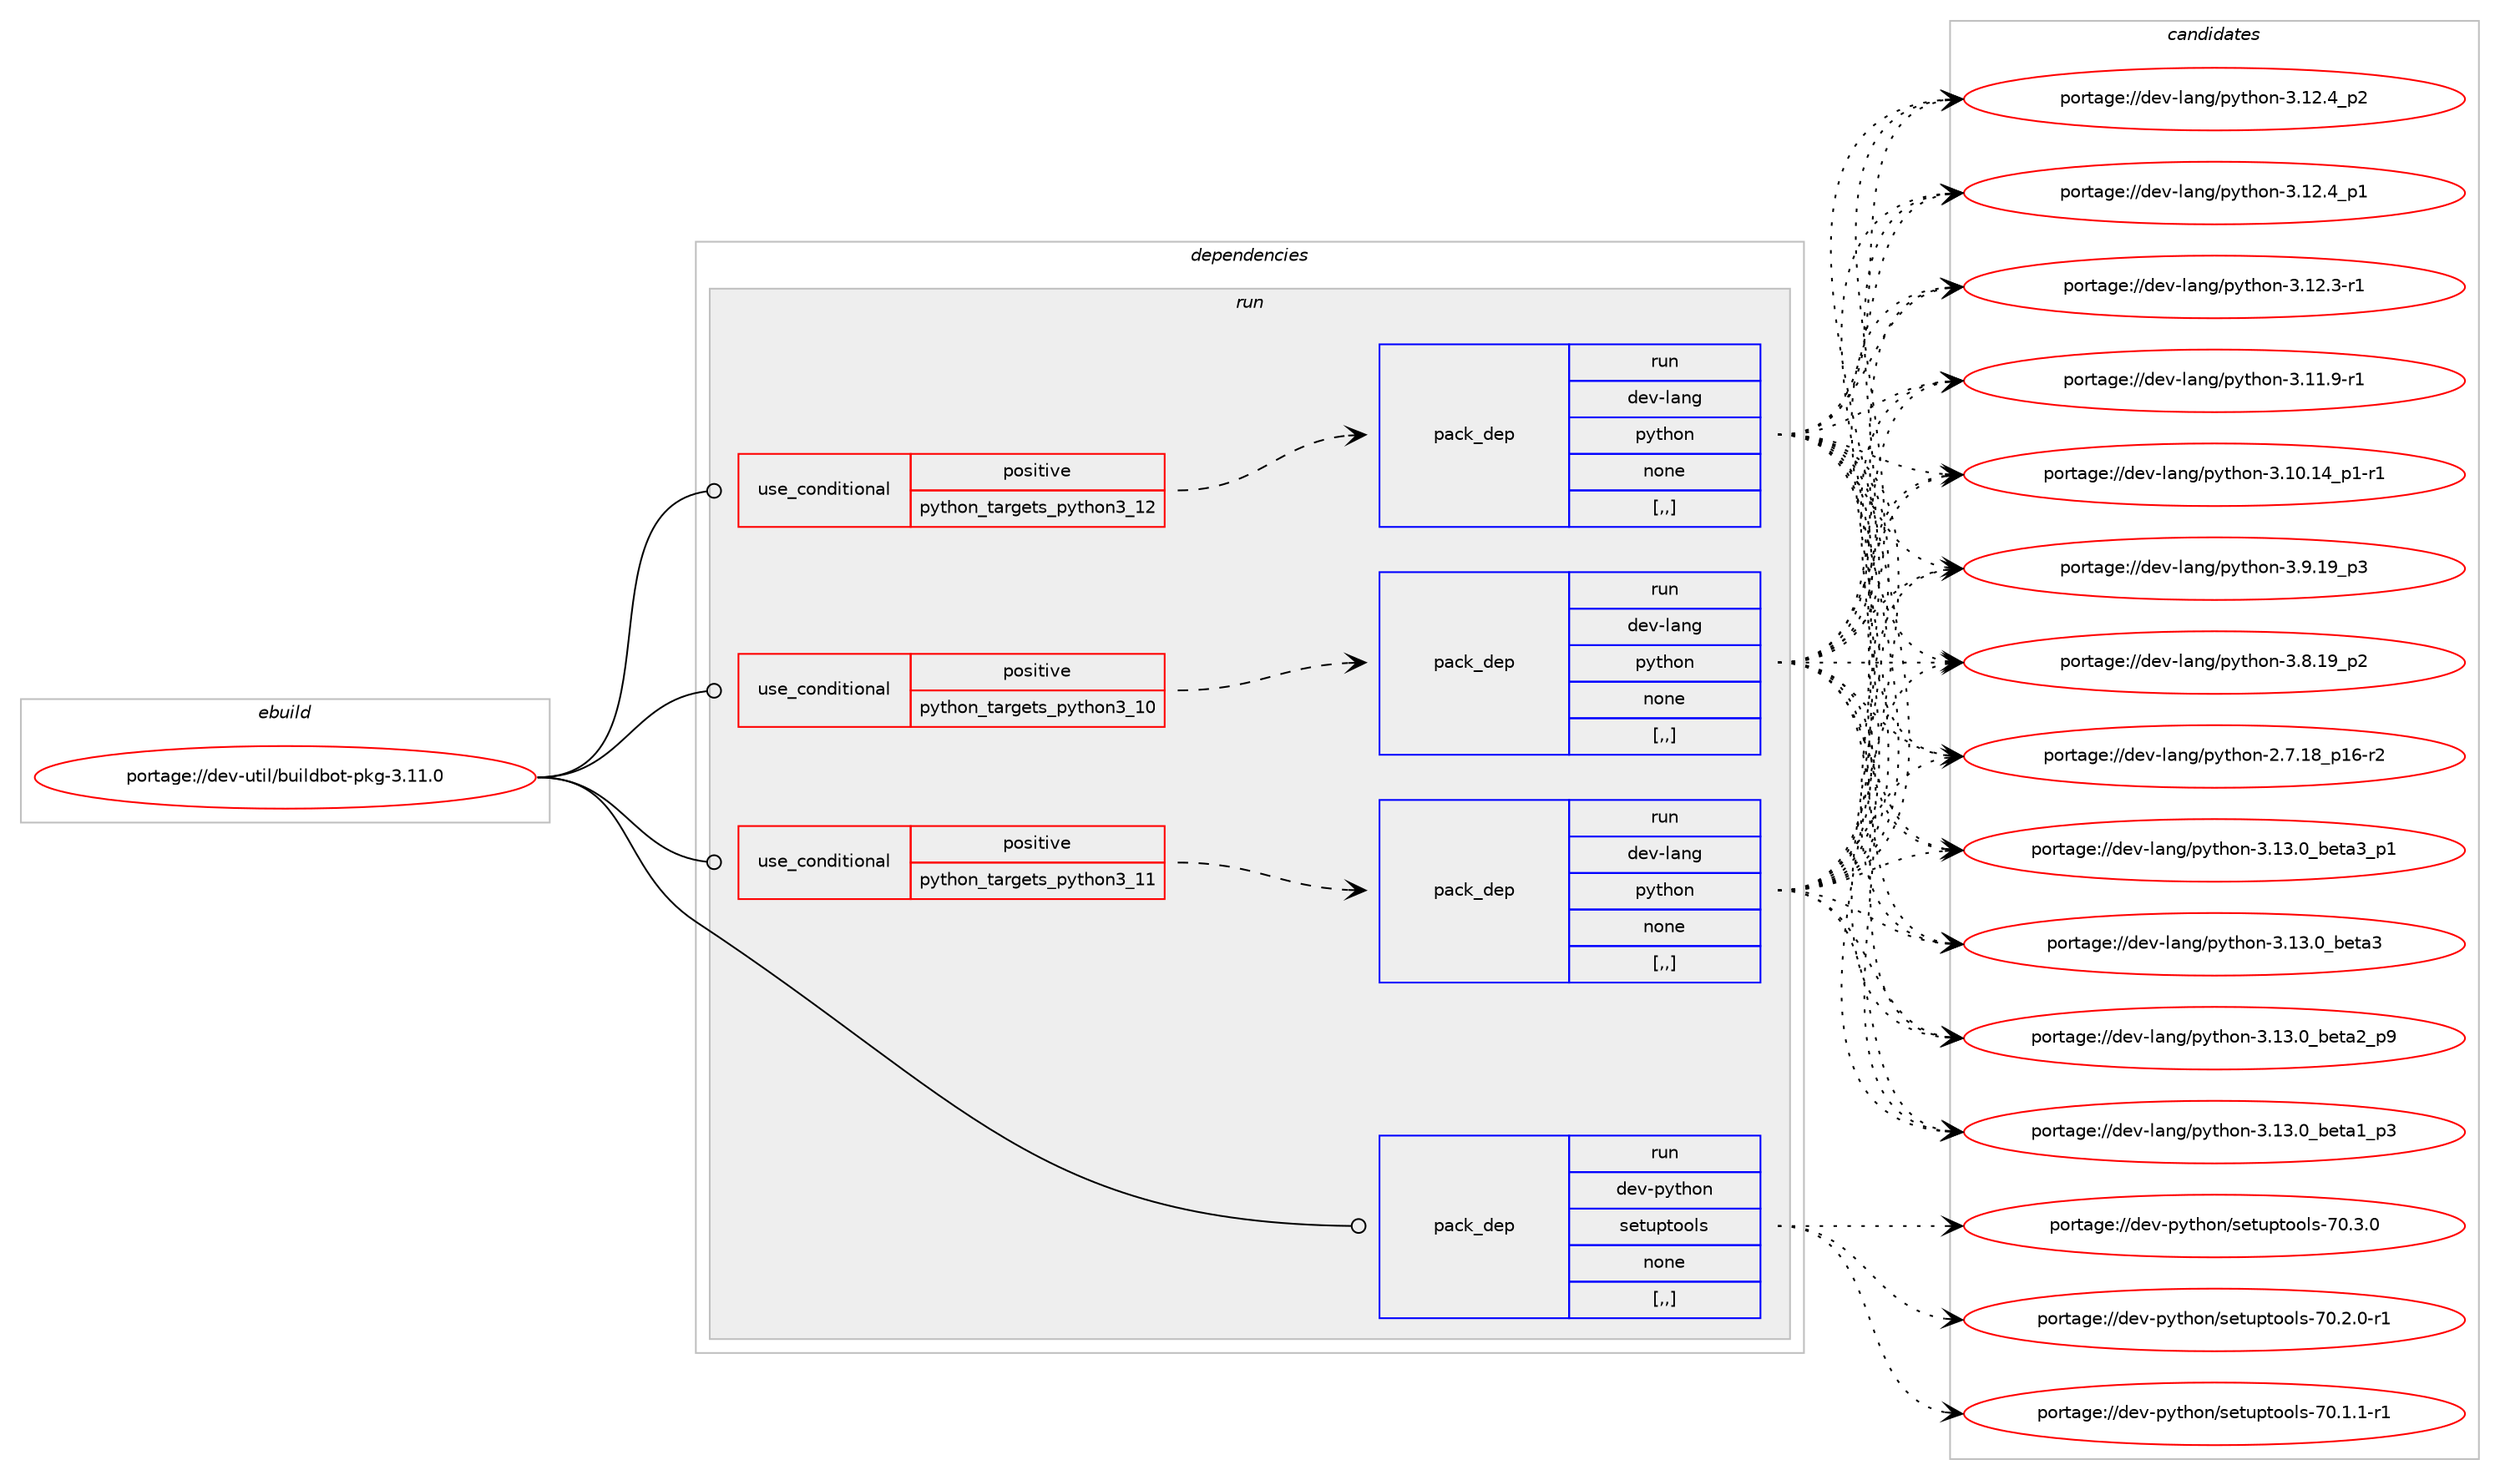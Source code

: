 digraph prolog {

# *************
# Graph options
# *************

newrank=true;
concentrate=true;
compound=true;
graph [rankdir=LR,fontname=Helvetica,fontsize=10,ranksep=1.5];#, ranksep=2.5, nodesep=0.2];
edge  [arrowhead=vee];
node  [fontname=Helvetica,fontsize=10];

# **********
# The ebuild
# **********

subgraph cluster_leftcol {
color=gray;
label=<<i>ebuild</i>>;
id [label="portage://dev-util/buildbot-pkg-3.11.0", color=red, width=4, href="../dev-util/buildbot-pkg-3.11.0.svg"];
}

# ****************
# The dependencies
# ****************

subgraph cluster_midcol {
color=gray;
label=<<i>dependencies</i>>;
subgraph cluster_compile {
fillcolor="#eeeeee";
style=filled;
label=<<i>compile</i>>;
}
subgraph cluster_compileandrun {
fillcolor="#eeeeee";
style=filled;
label=<<i>compile and run</i>>;
}
subgraph cluster_run {
fillcolor="#eeeeee";
style=filled;
label=<<i>run</i>>;
subgraph cond59145 {
dependency210445 [label=<<TABLE BORDER="0" CELLBORDER="1" CELLSPACING="0" CELLPADDING="4"><TR><TD ROWSPAN="3" CELLPADDING="10">use_conditional</TD></TR><TR><TD>positive</TD></TR><TR><TD>python_targets_python3_10</TD></TR></TABLE>>, shape=none, color=red];
subgraph pack149885 {
dependency210446 [label=<<TABLE BORDER="0" CELLBORDER="1" CELLSPACING="0" CELLPADDING="4" WIDTH="220"><TR><TD ROWSPAN="6" CELLPADDING="30">pack_dep</TD></TR><TR><TD WIDTH="110">run</TD></TR><TR><TD>dev-lang</TD></TR><TR><TD>python</TD></TR><TR><TD>none</TD></TR><TR><TD>[,,]</TD></TR></TABLE>>, shape=none, color=blue];
}
dependency210445:e -> dependency210446:w [weight=20,style="dashed",arrowhead="vee"];
}
id:e -> dependency210445:w [weight=20,style="solid",arrowhead="odot"];
subgraph cond59146 {
dependency210447 [label=<<TABLE BORDER="0" CELLBORDER="1" CELLSPACING="0" CELLPADDING="4"><TR><TD ROWSPAN="3" CELLPADDING="10">use_conditional</TD></TR><TR><TD>positive</TD></TR><TR><TD>python_targets_python3_11</TD></TR></TABLE>>, shape=none, color=red];
subgraph pack149886 {
dependency210448 [label=<<TABLE BORDER="0" CELLBORDER="1" CELLSPACING="0" CELLPADDING="4" WIDTH="220"><TR><TD ROWSPAN="6" CELLPADDING="30">pack_dep</TD></TR><TR><TD WIDTH="110">run</TD></TR><TR><TD>dev-lang</TD></TR><TR><TD>python</TD></TR><TR><TD>none</TD></TR><TR><TD>[,,]</TD></TR></TABLE>>, shape=none, color=blue];
}
dependency210447:e -> dependency210448:w [weight=20,style="dashed",arrowhead="vee"];
}
id:e -> dependency210447:w [weight=20,style="solid",arrowhead="odot"];
subgraph cond59147 {
dependency210449 [label=<<TABLE BORDER="0" CELLBORDER="1" CELLSPACING="0" CELLPADDING="4"><TR><TD ROWSPAN="3" CELLPADDING="10">use_conditional</TD></TR><TR><TD>positive</TD></TR><TR><TD>python_targets_python3_12</TD></TR></TABLE>>, shape=none, color=red];
subgraph pack149887 {
dependency210450 [label=<<TABLE BORDER="0" CELLBORDER="1" CELLSPACING="0" CELLPADDING="4" WIDTH="220"><TR><TD ROWSPAN="6" CELLPADDING="30">pack_dep</TD></TR><TR><TD WIDTH="110">run</TD></TR><TR><TD>dev-lang</TD></TR><TR><TD>python</TD></TR><TR><TD>none</TD></TR><TR><TD>[,,]</TD></TR></TABLE>>, shape=none, color=blue];
}
dependency210449:e -> dependency210450:w [weight=20,style="dashed",arrowhead="vee"];
}
id:e -> dependency210449:w [weight=20,style="solid",arrowhead="odot"];
subgraph pack149888 {
dependency210451 [label=<<TABLE BORDER="0" CELLBORDER="1" CELLSPACING="0" CELLPADDING="4" WIDTH="220"><TR><TD ROWSPAN="6" CELLPADDING="30">pack_dep</TD></TR><TR><TD WIDTH="110">run</TD></TR><TR><TD>dev-python</TD></TR><TR><TD>setuptools</TD></TR><TR><TD>none</TD></TR><TR><TD>[,,]</TD></TR></TABLE>>, shape=none, color=blue];
}
id:e -> dependency210451:w [weight=20,style="solid",arrowhead="odot"];
}
}

# **************
# The candidates
# **************

subgraph cluster_choices {
rank=same;
color=gray;
label=<<i>candidates</i>>;

subgraph choice149885 {
color=black;
nodesep=1;
choice10010111845108971101034711212111610411111045514649514648959810111697519511249 [label="portage://dev-lang/python-3.13.0_beta3_p1", color=red, width=4,href="../dev-lang/python-3.13.0_beta3_p1.svg"];
choice1001011184510897110103471121211161041111104551464951464895981011169751 [label="portage://dev-lang/python-3.13.0_beta3", color=red, width=4,href="../dev-lang/python-3.13.0_beta3.svg"];
choice10010111845108971101034711212111610411111045514649514648959810111697509511257 [label="portage://dev-lang/python-3.13.0_beta2_p9", color=red, width=4,href="../dev-lang/python-3.13.0_beta2_p9.svg"];
choice10010111845108971101034711212111610411111045514649514648959810111697499511251 [label="portage://dev-lang/python-3.13.0_beta1_p3", color=red, width=4,href="../dev-lang/python-3.13.0_beta1_p3.svg"];
choice100101118451089711010347112121116104111110455146495046529511250 [label="portage://dev-lang/python-3.12.4_p2", color=red, width=4,href="../dev-lang/python-3.12.4_p2.svg"];
choice100101118451089711010347112121116104111110455146495046529511249 [label="portage://dev-lang/python-3.12.4_p1", color=red, width=4,href="../dev-lang/python-3.12.4_p1.svg"];
choice100101118451089711010347112121116104111110455146495046514511449 [label="portage://dev-lang/python-3.12.3-r1", color=red, width=4,href="../dev-lang/python-3.12.3-r1.svg"];
choice100101118451089711010347112121116104111110455146494946574511449 [label="portage://dev-lang/python-3.11.9-r1", color=red, width=4,href="../dev-lang/python-3.11.9-r1.svg"];
choice100101118451089711010347112121116104111110455146494846495295112494511449 [label="portage://dev-lang/python-3.10.14_p1-r1", color=red, width=4,href="../dev-lang/python-3.10.14_p1-r1.svg"];
choice100101118451089711010347112121116104111110455146574649579511251 [label="portage://dev-lang/python-3.9.19_p3", color=red, width=4,href="../dev-lang/python-3.9.19_p3.svg"];
choice100101118451089711010347112121116104111110455146564649579511250 [label="portage://dev-lang/python-3.8.19_p2", color=red, width=4,href="../dev-lang/python-3.8.19_p2.svg"];
choice100101118451089711010347112121116104111110455046554649569511249544511450 [label="portage://dev-lang/python-2.7.18_p16-r2", color=red, width=4,href="../dev-lang/python-2.7.18_p16-r2.svg"];
dependency210446:e -> choice10010111845108971101034711212111610411111045514649514648959810111697519511249:w [style=dotted,weight="100"];
dependency210446:e -> choice1001011184510897110103471121211161041111104551464951464895981011169751:w [style=dotted,weight="100"];
dependency210446:e -> choice10010111845108971101034711212111610411111045514649514648959810111697509511257:w [style=dotted,weight="100"];
dependency210446:e -> choice10010111845108971101034711212111610411111045514649514648959810111697499511251:w [style=dotted,weight="100"];
dependency210446:e -> choice100101118451089711010347112121116104111110455146495046529511250:w [style=dotted,weight="100"];
dependency210446:e -> choice100101118451089711010347112121116104111110455146495046529511249:w [style=dotted,weight="100"];
dependency210446:e -> choice100101118451089711010347112121116104111110455146495046514511449:w [style=dotted,weight="100"];
dependency210446:e -> choice100101118451089711010347112121116104111110455146494946574511449:w [style=dotted,weight="100"];
dependency210446:e -> choice100101118451089711010347112121116104111110455146494846495295112494511449:w [style=dotted,weight="100"];
dependency210446:e -> choice100101118451089711010347112121116104111110455146574649579511251:w [style=dotted,weight="100"];
dependency210446:e -> choice100101118451089711010347112121116104111110455146564649579511250:w [style=dotted,weight="100"];
dependency210446:e -> choice100101118451089711010347112121116104111110455046554649569511249544511450:w [style=dotted,weight="100"];
}
subgraph choice149886 {
color=black;
nodesep=1;
choice10010111845108971101034711212111610411111045514649514648959810111697519511249 [label="portage://dev-lang/python-3.13.0_beta3_p1", color=red, width=4,href="../dev-lang/python-3.13.0_beta3_p1.svg"];
choice1001011184510897110103471121211161041111104551464951464895981011169751 [label="portage://dev-lang/python-3.13.0_beta3", color=red, width=4,href="../dev-lang/python-3.13.0_beta3.svg"];
choice10010111845108971101034711212111610411111045514649514648959810111697509511257 [label="portage://dev-lang/python-3.13.0_beta2_p9", color=red, width=4,href="../dev-lang/python-3.13.0_beta2_p9.svg"];
choice10010111845108971101034711212111610411111045514649514648959810111697499511251 [label="portage://dev-lang/python-3.13.0_beta1_p3", color=red, width=4,href="../dev-lang/python-3.13.0_beta1_p3.svg"];
choice100101118451089711010347112121116104111110455146495046529511250 [label="portage://dev-lang/python-3.12.4_p2", color=red, width=4,href="../dev-lang/python-3.12.4_p2.svg"];
choice100101118451089711010347112121116104111110455146495046529511249 [label="portage://dev-lang/python-3.12.4_p1", color=red, width=4,href="../dev-lang/python-3.12.4_p1.svg"];
choice100101118451089711010347112121116104111110455146495046514511449 [label="portage://dev-lang/python-3.12.3-r1", color=red, width=4,href="../dev-lang/python-3.12.3-r1.svg"];
choice100101118451089711010347112121116104111110455146494946574511449 [label="portage://dev-lang/python-3.11.9-r1", color=red, width=4,href="../dev-lang/python-3.11.9-r1.svg"];
choice100101118451089711010347112121116104111110455146494846495295112494511449 [label="portage://dev-lang/python-3.10.14_p1-r1", color=red, width=4,href="../dev-lang/python-3.10.14_p1-r1.svg"];
choice100101118451089711010347112121116104111110455146574649579511251 [label="portage://dev-lang/python-3.9.19_p3", color=red, width=4,href="../dev-lang/python-3.9.19_p3.svg"];
choice100101118451089711010347112121116104111110455146564649579511250 [label="portage://dev-lang/python-3.8.19_p2", color=red, width=4,href="../dev-lang/python-3.8.19_p2.svg"];
choice100101118451089711010347112121116104111110455046554649569511249544511450 [label="portage://dev-lang/python-2.7.18_p16-r2", color=red, width=4,href="../dev-lang/python-2.7.18_p16-r2.svg"];
dependency210448:e -> choice10010111845108971101034711212111610411111045514649514648959810111697519511249:w [style=dotted,weight="100"];
dependency210448:e -> choice1001011184510897110103471121211161041111104551464951464895981011169751:w [style=dotted,weight="100"];
dependency210448:e -> choice10010111845108971101034711212111610411111045514649514648959810111697509511257:w [style=dotted,weight="100"];
dependency210448:e -> choice10010111845108971101034711212111610411111045514649514648959810111697499511251:w [style=dotted,weight="100"];
dependency210448:e -> choice100101118451089711010347112121116104111110455146495046529511250:w [style=dotted,weight="100"];
dependency210448:e -> choice100101118451089711010347112121116104111110455146495046529511249:w [style=dotted,weight="100"];
dependency210448:e -> choice100101118451089711010347112121116104111110455146495046514511449:w [style=dotted,weight="100"];
dependency210448:e -> choice100101118451089711010347112121116104111110455146494946574511449:w [style=dotted,weight="100"];
dependency210448:e -> choice100101118451089711010347112121116104111110455146494846495295112494511449:w [style=dotted,weight="100"];
dependency210448:e -> choice100101118451089711010347112121116104111110455146574649579511251:w [style=dotted,weight="100"];
dependency210448:e -> choice100101118451089711010347112121116104111110455146564649579511250:w [style=dotted,weight="100"];
dependency210448:e -> choice100101118451089711010347112121116104111110455046554649569511249544511450:w [style=dotted,weight="100"];
}
subgraph choice149887 {
color=black;
nodesep=1;
choice10010111845108971101034711212111610411111045514649514648959810111697519511249 [label="portage://dev-lang/python-3.13.0_beta3_p1", color=red, width=4,href="../dev-lang/python-3.13.0_beta3_p1.svg"];
choice1001011184510897110103471121211161041111104551464951464895981011169751 [label="portage://dev-lang/python-3.13.0_beta3", color=red, width=4,href="../dev-lang/python-3.13.0_beta3.svg"];
choice10010111845108971101034711212111610411111045514649514648959810111697509511257 [label="portage://dev-lang/python-3.13.0_beta2_p9", color=red, width=4,href="../dev-lang/python-3.13.0_beta2_p9.svg"];
choice10010111845108971101034711212111610411111045514649514648959810111697499511251 [label="portage://dev-lang/python-3.13.0_beta1_p3", color=red, width=4,href="../dev-lang/python-3.13.0_beta1_p3.svg"];
choice100101118451089711010347112121116104111110455146495046529511250 [label="portage://dev-lang/python-3.12.4_p2", color=red, width=4,href="../dev-lang/python-3.12.4_p2.svg"];
choice100101118451089711010347112121116104111110455146495046529511249 [label="portage://dev-lang/python-3.12.4_p1", color=red, width=4,href="../dev-lang/python-3.12.4_p1.svg"];
choice100101118451089711010347112121116104111110455146495046514511449 [label="portage://dev-lang/python-3.12.3-r1", color=red, width=4,href="../dev-lang/python-3.12.3-r1.svg"];
choice100101118451089711010347112121116104111110455146494946574511449 [label="portage://dev-lang/python-3.11.9-r1", color=red, width=4,href="../dev-lang/python-3.11.9-r1.svg"];
choice100101118451089711010347112121116104111110455146494846495295112494511449 [label="portage://dev-lang/python-3.10.14_p1-r1", color=red, width=4,href="../dev-lang/python-3.10.14_p1-r1.svg"];
choice100101118451089711010347112121116104111110455146574649579511251 [label="portage://dev-lang/python-3.9.19_p3", color=red, width=4,href="../dev-lang/python-3.9.19_p3.svg"];
choice100101118451089711010347112121116104111110455146564649579511250 [label="portage://dev-lang/python-3.8.19_p2", color=red, width=4,href="../dev-lang/python-3.8.19_p2.svg"];
choice100101118451089711010347112121116104111110455046554649569511249544511450 [label="portage://dev-lang/python-2.7.18_p16-r2", color=red, width=4,href="../dev-lang/python-2.7.18_p16-r2.svg"];
dependency210450:e -> choice10010111845108971101034711212111610411111045514649514648959810111697519511249:w [style=dotted,weight="100"];
dependency210450:e -> choice1001011184510897110103471121211161041111104551464951464895981011169751:w [style=dotted,weight="100"];
dependency210450:e -> choice10010111845108971101034711212111610411111045514649514648959810111697509511257:w [style=dotted,weight="100"];
dependency210450:e -> choice10010111845108971101034711212111610411111045514649514648959810111697499511251:w [style=dotted,weight="100"];
dependency210450:e -> choice100101118451089711010347112121116104111110455146495046529511250:w [style=dotted,weight="100"];
dependency210450:e -> choice100101118451089711010347112121116104111110455146495046529511249:w [style=dotted,weight="100"];
dependency210450:e -> choice100101118451089711010347112121116104111110455146495046514511449:w [style=dotted,weight="100"];
dependency210450:e -> choice100101118451089711010347112121116104111110455146494946574511449:w [style=dotted,weight="100"];
dependency210450:e -> choice100101118451089711010347112121116104111110455146494846495295112494511449:w [style=dotted,weight="100"];
dependency210450:e -> choice100101118451089711010347112121116104111110455146574649579511251:w [style=dotted,weight="100"];
dependency210450:e -> choice100101118451089711010347112121116104111110455146564649579511250:w [style=dotted,weight="100"];
dependency210450:e -> choice100101118451089711010347112121116104111110455046554649569511249544511450:w [style=dotted,weight="100"];
}
subgraph choice149888 {
color=black;
nodesep=1;
choice100101118451121211161041111104711510111611711211611111110811545554846514648 [label="portage://dev-python/setuptools-70.3.0", color=red, width=4,href="../dev-python/setuptools-70.3.0.svg"];
choice1001011184511212111610411111047115101116117112116111111108115455548465046484511449 [label="portage://dev-python/setuptools-70.2.0-r1", color=red, width=4,href="../dev-python/setuptools-70.2.0-r1.svg"];
choice1001011184511212111610411111047115101116117112116111111108115455548464946494511449 [label="portage://dev-python/setuptools-70.1.1-r1", color=red, width=4,href="../dev-python/setuptools-70.1.1-r1.svg"];
dependency210451:e -> choice100101118451121211161041111104711510111611711211611111110811545554846514648:w [style=dotted,weight="100"];
dependency210451:e -> choice1001011184511212111610411111047115101116117112116111111108115455548465046484511449:w [style=dotted,weight="100"];
dependency210451:e -> choice1001011184511212111610411111047115101116117112116111111108115455548464946494511449:w [style=dotted,weight="100"];
}
}

}
